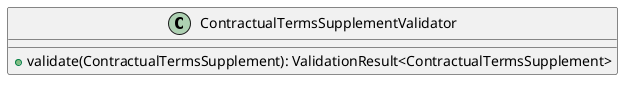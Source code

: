 @startuml

    class ContractualTermsSupplementValidator [[ContractualTermsSupplementValidator.html]] {
        +validate(ContractualTermsSupplement): ValidationResult<ContractualTermsSupplement>
    }

@enduml
